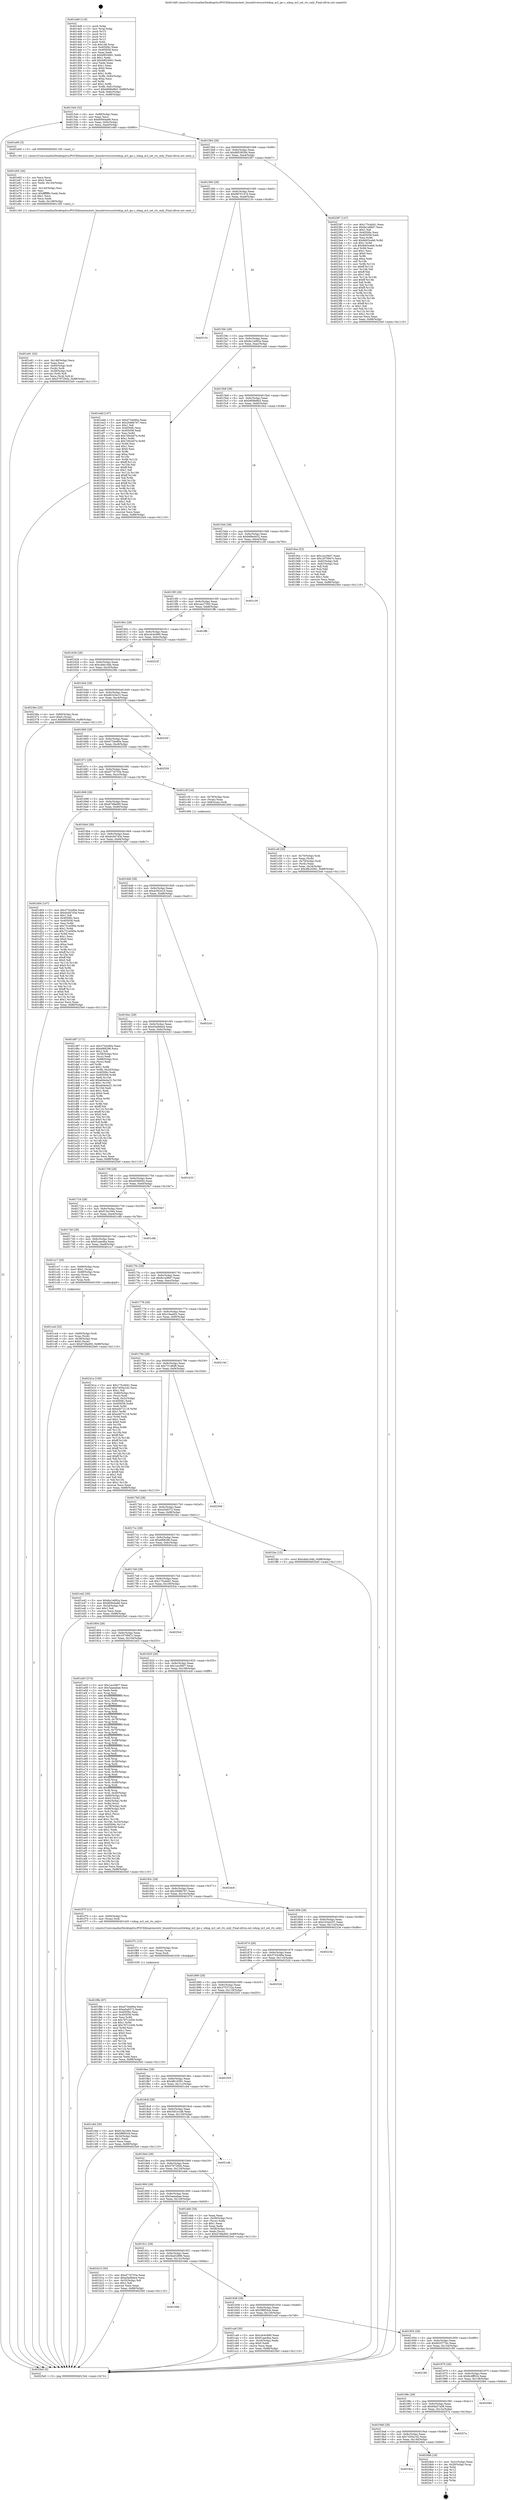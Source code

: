 digraph "0x4014d0" {
  label = "0x4014d0 (/mnt/c/Users/mathe/Desktop/tcc/POCII/binaries/extr_linuxdriverssoctiwkup_m3_ipc.c_wkup_m3_set_rtc_only_Final-ollvm.out::main(0))"
  labelloc = "t"
  node[shape=record]

  Entry [label="",width=0.3,height=0.3,shape=circle,fillcolor=black,style=filled]
  "0x401544" [label="{
     0x401544 [32]\l
     | [instrs]\l
     &nbsp;&nbsp;0x401544 \<+6\>: mov -0x88(%rbp),%eax\l
     &nbsp;&nbsp;0x40154a \<+2\>: mov %eax,%ecx\l
     &nbsp;&nbsp;0x40154c \<+6\>: sub $0x80944a66,%ecx\l
     &nbsp;&nbsp;0x401552 \<+6\>: mov %eax,-0x9c(%rbp)\l
     &nbsp;&nbsp;0x401558 \<+6\>: mov %ecx,-0xa0(%rbp)\l
     &nbsp;&nbsp;0x40155e \<+6\>: je 0000000000401e60 \<main+0x990\>\l
  }"]
  "0x401e60" [label="{
     0x401e60 [5]\l
     | [instrs]\l
     &nbsp;&nbsp;0x401e60 \<+5\>: call 0000000000401160 \<next_i\>\l
     | [calls]\l
     &nbsp;&nbsp;0x401160 \{1\} (/mnt/c/Users/mathe/Desktop/tcc/POCII/binaries/extr_linuxdriverssoctiwkup_m3_ipc.c_wkup_m3_set_rtc_only_Final-ollvm.out::next_i)\l
  }"]
  "0x401564" [label="{
     0x401564 [28]\l
     | [instrs]\l
     &nbsp;&nbsp;0x401564 \<+5\>: jmp 0000000000401569 \<main+0x99\>\l
     &nbsp;&nbsp;0x401569 \<+6\>: mov -0x9c(%rbp),%eax\l
     &nbsp;&nbsp;0x40156f \<+5\>: sub $0x88539294,%eax\l
     &nbsp;&nbsp;0x401574 \<+6\>: mov %eax,-0xa4(%rbp)\l
     &nbsp;&nbsp;0x40157a \<+6\>: je 0000000000402387 \<main+0xeb7\>\l
  }"]
  Exit [label="",width=0.3,height=0.3,shape=circle,fillcolor=black,style=filled,peripheries=2]
  "0x402387" [label="{
     0x402387 [147]\l
     | [instrs]\l
     &nbsp;&nbsp;0x402387 \<+5\>: mov $0x175cdd41,%eax\l
     &nbsp;&nbsp;0x40238c \<+5\>: mov $0xfe1a98d7,%ecx\l
     &nbsp;&nbsp;0x402391 \<+2\>: mov $0x1,%dl\l
     &nbsp;&nbsp;0x402393 \<+7\>: mov 0x40506c,%esi\l
     &nbsp;&nbsp;0x40239a \<+7\>: mov 0x405058,%edi\l
     &nbsp;&nbsp;0x4023a1 \<+3\>: mov %esi,%r8d\l
     &nbsp;&nbsp;0x4023a4 \<+7\>: add $0x8d03ceb6,%r8d\l
     &nbsp;&nbsp;0x4023ab \<+4\>: sub $0x1,%r8d\l
     &nbsp;&nbsp;0x4023af \<+7\>: sub $0x8d03ceb6,%r8d\l
     &nbsp;&nbsp;0x4023b6 \<+4\>: imul %r8d,%esi\l
     &nbsp;&nbsp;0x4023ba \<+3\>: and $0x1,%esi\l
     &nbsp;&nbsp;0x4023bd \<+3\>: cmp $0x0,%esi\l
     &nbsp;&nbsp;0x4023c0 \<+4\>: sete %r9b\l
     &nbsp;&nbsp;0x4023c4 \<+3\>: cmp $0xa,%edi\l
     &nbsp;&nbsp;0x4023c7 \<+4\>: setl %r10b\l
     &nbsp;&nbsp;0x4023cb \<+3\>: mov %r9b,%r11b\l
     &nbsp;&nbsp;0x4023ce \<+4\>: xor $0xff,%r11b\l
     &nbsp;&nbsp;0x4023d2 \<+3\>: mov %r10b,%bl\l
     &nbsp;&nbsp;0x4023d5 \<+3\>: xor $0xff,%bl\l
     &nbsp;&nbsp;0x4023d8 \<+3\>: xor $0x1,%dl\l
     &nbsp;&nbsp;0x4023db \<+3\>: mov %r11b,%r14b\l
     &nbsp;&nbsp;0x4023de \<+4\>: and $0xff,%r14b\l
     &nbsp;&nbsp;0x4023e2 \<+3\>: and %dl,%r9b\l
     &nbsp;&nbsp;0x4023e5 \<+3\>: mov %bl,%r15b\l
     &nbsp;&nbsp;0x4023e8 \<+4\>: and $0xff,%r15b\l
     &nbsp;&nbsp;0x4023ec \<+3\>: and %dl,%r10b\l
     &nbsp;&nbsp;0x4023ef \<+3\>: or %r9b,%r14b\l
     &nbsp;&nbsp;0x4023f2 \<+3\>: or %r10b,%r15b\l
     &nbsp;&nbsp;0x4023f5 \<+3\>: xor %r15b,%r14b\l
     &nbsp;&nbsp;0x4023f8 \<+3\>: or %bl,%r11b\l
     &nbsp;&nbsp;0x4023fb \<+4\>: xor $0xff,%r11b\l
     &nbsp;&nbsp;0x4023ff \<+3\>: or $0x1,%dl\l
     &nbsp;&nbsp;0x402402 \<+3\>: and %dl,%r11b\l
     &nbsp;&nbsp;0x402405 \<+3\>: or %r11b,%r14b\l
     &nbsp;&nbsp;0x402408 \<+4\>: test $0x1,%r14b\l
     &nbsp;&nbsp;0x40240c \<+3\>: cmovne %ecx,%eax\l
     &nbsp;&nbsp;0x40240f \<+6\>: mov %eax,-0x88(%rbp)\l
     &nbsp;&nbsp;0x402415 \<+5\>: jmp 00000000004025e0 \<main+0x1110\>\l
  }"]
  "0x401580" [label="{
     0x401580 [28]\l
     | [instrs]\l
     &nbsp;&nbsp;0x401580 \<+5\>: jmp 0000000000401585 \<main+0xb5\>\l
     &nbsp;&nbsp;0x401585 \<+6\>: mov -0x9c(%rbp),%eax\l
     &nbsp;&nbsp;0x40158b \<+5\>: sub $0x8870147d,%eax\l
     &nbsp;&nbsp;0x401590 \<+6\>: mov %eax,-0xa8(%rbp)\l
     &nbsp;&nbsp;0x401596 \<+6\>: je 000000000040215c \<main+0xc8c\>\l
  }"]
  "0x4019c4" [label="{
     0x4019c4\l
  }", style=dashed]
  "0x40215c" [label="{
     0x40215c\l
  }", style=dashed]
  "0x40159c" [label="{
     0x40159c [28]\l
     | [instrs]\l
     &nbsp;&nbsp;0x40159c \<+5\>: jmp 00000000004015a1 \<main+0xd1\>\l
     &nbsp;&nbsp;0x4015a1 \<+6\>: mov -0x9c(%rbp),%eax\l
     &nbsp;&nbsp;0x4015a7 \<+5\>: sub $0x8a14d92a,%eax\l
     &nbsp;&nbsp;0x4015ac \<+6\>: mov %eax,-0xac(%rbp)\l
     &nbsp;&nbsp;0x4015b2 \<+6\>: je 0000000000401edd \<main+0xa0d\>\l
  }"]
  "0x4024b6" [label="{
     0x4024b6 [18]\l
     | [instrs]\l
     &nbsp;&nbsp;0x4024b6 \<+3\>: mov -0x2c(%rbp),%eax\l
     &nbsp;&nbsp;0x4024b9 \<+4\>: lea -0x28(%rbp),%rsp\l
     &nbsp;&nbsp;0x4024bd \<+1\>: pop %rbx\l
     &nbsp;&nbsp;0x4024be \<+2\>: pop %r12\l
     &nbsp;&nbsp;0x4024c0 \<+2\>: pop %r13\l
     &nbsp;&nbsp;0x4024c2 \<+2\>: pop %r14\l
     &nbsp;&nbsp;0x4024c4 \<+2\>: pop %r15\l
     &nbsp;&nbsp;0x4024c6 \<+1\>: pop %rbp\l
     &nbsp;&nbsp;0x4024c7 \<+1\>: ret\l
  }"]
  "0x401edd" [label="{
     0x401edd [147]\l
     | [instrs]\l
     &nbsp;&nbsp;0x401edd \<+5\>: mov $0xd734e90a,%eax\l
     &nbsp;&nbsp;0x401ee2 \<+5\>: mov $0x20d6b767,%ecx\l
     &nbsp;&nbsp;0x401ee7 \<+2\>: mov $0x1,%dl\l
     &nbsp;&nbsp;0x401ee9 \<+7\>: mov 0x40506c,%esi\l
     &nbsp;&nbsp;0x401ef0 \<+7\>: mov 0x405058,%edi\l
     &nbsp;&nbsp;0x401ef7 \<+3\>: mov %esi,%r8d\l
     &nbsp;&nbsp;0x401efa \<+7\>: add $0x7d0cb07e,%r8d\l
     &nbsp;&nbsp;0x401f01 \<+4\>: sub $0x1,%r8d\l
     &nbsp;&nbsp;0x401f05 \<+7\>: sub $0x7d0cb07e,%r8d\l
     &nbsp;&nbsp;0x401f0c \<+4\>: imul %r8d,%esi\l
     &nbsp;&nbsp;0x401f10 \<+3\>: and $0x1,%esi\l
     &nbsp;&nbsp;0x401f13 \<+3\>: cmp $0x0,%esi\l
     &nbsp;&nbsp;0x401f16 \<+4\>: sete %r9b\l
     &nbsp;&nbsp;0x401f1a \<+3\>: cmp $0xa,%edi\l
     &nbsp;&nbsp;0x401f1d \<+4\>: setl %r10b\l
     &nbsp;&nbsp;0x401f21 \<+3\>: mov %r9b,%r11b\l
     &nbsp;&nbsp;0x401f24 \<+4\>: xor $0xff,%r11b\l
     &nbsp;&nbsp;0x401f28 \<+3\>: mov %r10b,%bl\l
     &nbsp;&nbsp;0x401f2b \<+3\>: xor $0xff,%bl\l
     &nbsp;&nbsp;0x401f2e \<+3\>: xor $0x1,%dl\l
     &nbsp;&nbsp;0x401f31 \<+3\>: mov %r11b,%r14b\l
     &nbsp;&nbsp;0x401f34 \<+4\>: and $0xff,%r14b\l
     &nbsp;&nbsp;0x401f38 \<+3\>: and %dl,%r9b\l
     &nbsp;&nbsp;0x401f3b \<+3\>: mov %bl,%r15b\l
     &nbsp;&nbsp;0x401f3e \<+4\>: and $0xff,%r15b\l
     &nbsp;&nbsp;0x401f42 \<+3\>: and %dl,%r10b\l
     &nbsp;&nbsp;0x401f45 \<+3\>: or %r9b,%r14b\l
     &nbsp;&nbsp;0x401f48 \<+3\>: or %r10b,%r15b\l
     &nbsp;&nbsp;0x401f4b \<+3\>: xor %r15b,%r14b\l
     &nbsp;&nbsp;0x401f4e \<+3\>: or %bl,%r11b\l
     &nbsp;&nbsp;0x401f51 \<+4\>: xor $0xff,%r11b\l
     &nbsp;&nbsp;0x401f55 \<+3\>: or $0x1,%dl\l
     &nbsp;&nbsp;0x401f58 \<+3\>: and %dl,%r11b\l
     &nbsp;&nbsp;0x401f5b \<+3\>: or %r11b,%r14b\l
     &nbsp;&nbsp;0x401f5e \<+4\>: test $0x1,%r14b\l
     &nbsp;&nbsp;0x401f62 \<+3\>: cmovne %ecx,%eax\l
     &nbsp;&nbsp;0x401f65 \<+6\>: mov %eax,-0x88(%rbp)\l
     &nbsp;&nbsp;0x401f6b \<+5\>: jmp 00000000004025e0 \<main+0x1110\>\l
  }"]
  "0x4015b8" [label="{
     0x4015b8 [28]\l
     | [instrs]\l
     &nbsp;&nbsp;0x4015b8 \<+5\>: jmp 00000000004015bd \<main+0xed\>\l
     &nbsp;&nbsp;0x4015bd \<+6\>: mov -0x9c(%rbp),%eax\l
     &nbsp;&nbsp;0x4015c3 \<+5\>: sub $0xb808e8b5,%eax\l
     &nbsp;&nbsp;0x4015c8 \<+6\>: mov %eax,-0xb0(%rbp)\l
     &nbsp;&nbsp;0x4015ce \<+6\>: je 00000000004019ce \<main+0x4fe\>\l
  }"]
  "0x4019a8" [label="{
     0x4019a8 [28]\l
     | [instrs]\l
     &nbsp;&nbsp;0x4019a8 \<+5\>: jmp 00000000004019ad \<main+0x4dd\>\l
     &nbsp;&nbsp;0x4019ad \<+6\>: mov -0x9c(%rbp),%eax\l
     &nbsp;&nbsp;0x4019b3 \<+5\>: sub $0x7450a1d2,%eax\l
     &nbsp;&nbsp;0x4019b8 \<+6\>: mov %eax,-0x140(%rbp)\l
     &nbsp;&nbsp;0x4019be \<+6\>: je 00000000004024b6 \<main+0xfe6\>\l
  }"]
  "0x4019ce" [label="{
     0x4019ce [53]\l
     | [instrs]\l
     &nbsp;&nbsp;0x4019ce \<+5\>: mov $0x1accf407,%eax\l
     &nbsp;&nbsp;0x4019d3 \<+5\>: mov $0x18709d7c,%ecx\l
     &nbsp;&nbsp;0x4019d8 \<+6\>: mov -0x82(%rbp),%dl\l
     &nbsp;&nbsp;0x4019de \<+7\>: mov -0x81(%rbp),%sil\l
     &nbsp;&nbsp;0x4019e5 \<+3\>: mov %dl,%dil\l
     &nbsp;&nbsp;0x4019e8 \<+3\>: and %sil,%dil\l
     &nbsp;&nbsp;0x4019eb \<+3\>: xor %sil,%dl\l
     &nbsp;&nbsp;0x4019ee \<+3\>: or %dl,%dil\l
     &nbsp;&nbsp;0x4019f1 \<+4\>: test $0x1,%dil\l
     &nbsp;&nbsp;0x4019f5 \<+3\>: cmovne %ecx,%eax\l
     &nbsp;&nbsp;0x4019f8 \<+6\>: mov %eax,-0x88(%rbp)\l
     &nbsp;&nbsp;0x4019fe \<+5\>: jmp 00000000004025e0 \<main+0x1110\>\l
  }"]
  "0x4015d4" [label="{
     0x4015d4 [28]\l
     | [instrs]\l
     &nbsp;&nbsp;0x4015d4 \<+5\>: jmp 00000000004015d9 \<main+0x109\>\l
     &nbsp;&nbsp;0x4015d9 \<+6\>: mov -0x9c(%rbp),%eax\l
     &nbsp;&nbsp;0x4015df \<+5\>: sub $0xb89e4432,%eax\l
     &nbsp;&nbsp;0x4015e4 \<+6\>: mov %eax,-0xb4(%rbp)\l
     &nbsp;&nbsp;0x4015ea \<+6\>: je 0000000000401c30 \<main+0x760\>\l
  }"]
  "0x4025e0" [label="{
     0x4025e0 [5]\l
     | [instrs]\l
     &nbsp;&nbsp;0x4025e0 \<+5\>: jmp 0000000000401544 \<main+0x74\>\l
  }"]
  "0x4014d0" [label="{
     0x4014d0 [116]\l
     | [instrs]\l
     &nbsp;&nbsp;0x4014d0 \<+1\>: push %rbp\l
     &nbsp;&nbsp;0x4014d1 \<+3\>: mov %rsp,%rbp\l
     &nbsp;&nbsp;0x4014d4 \<+2\>: push %r15\l
     &nbsp;&nbsp;0x4014d6 \<+2\>: push %r14\l
     &nbsp;&nbsp;0x4014d8 \<+2\>: push %r13\l
     &nbsp;&nbsp;0x4014da \<+2\>: push %r12\l
     &nbsp;&nbsp;0x4014dc \<+1\>: push %rbx\l
     &nbsp;&nbsp;0x4014dd \<+7\>: sub $0x148,%rsp\l
     &nbsp;&nbsp;0x4014e4 \<+7\>: mov 0x40506c,%eax\l
     &nbsp;&nbsp;0x4014eb \<+7\>: mov 0x405058,%ecx\l
     &nbsp;&nbsp;0x4014f2 \<+2\>: mov %eax,%edx\l
     &nbsp;&nbsp;0x4014f4 \<+6\>: sub $0xb9f24661,%edx\l
     &nbsp;&nbsp;0x4014fa \<+3\>: sub $0x1,%edx\l
     &nbsp;&nbsp;0x4014fd \<+6\>: add $0xb9f24661,%edx\l
     &nbsp;&nbsp;0x401503 \<+3\>: imul %edx,%eax\l
     &nbsp;&nbsp;0x401506 \<+3\>: and $0x1,%eax\l
     &nbsp;&nbsp;0x401509 \<+3\>: cmp $0x0,%eax\l
     &nbsp;&nbsp;0x40150c \<+4\>: sete %r8b\l
     &nbsp;&nbsp;0x401510 \<+4\>: and $0x1,%r8b\l
     &nbsp;&nbsp;0x401514 \<+7\>: mov %r8b,-0x82(%rbp)\l
     &nbsp;&nbsp;0x40151b \<+3\>: cmp $0xa,%ecx\l
     &nbsp;&nbsp;0x40151e \<+4\>: setl %r8b\l
     &nbsp;&nbsp;0x401522 \<+4\>: and $0x1,%r8b\l
     &nbsp;&nbsp;0x401526 \<+7\>: mov %r8b,-0x81(%rbp)\l
     &nbsp;&nbsp;0x40152d \<+10\>: movl $0xb808e8b5,-0x88(%rbp)\l
     &nbsp;&nbsp;0x401537 \<+6\>: mov %edi,-0x8c(%rbp)\l
     &nbsp;&nbsp;0x40153d \<+7\>: mov %rsi,-0x98(%rbp)\l
  }"]
  "0x40257a" [label="{
     0x40257a\l
  }", style=dashed]
  "0x401c30" [label="{
     0x401c30\l
  }", style=dashed]
  "0x4015f0" [label="{
     0x4015f0 [28]\l
     | [instrs]\l
     &nbsp;&nbsp;0x4015f0 \<+5\>: jmp 00000000004015f5 \<main+0x125\>\l
     &nbsp;&nbsp;0x4015f5 \<+6\>: mov -0x9c(%rbp),%eax\l
     &nbsp;&nbsp;0x4015fb \<+5\>: sub $0xcaa27592,%eax\l
     &nbsp;&nbsp;0x401600 \<+6\>: mov %eax,-0xb8(%rbp)\l
     &nbsp;&nbsp;0x401606 \<+6\>: je 0000000000401ffb \<main+0xb2b\>\l
  }"]
  "0x40198c" [label="{
     0x40198c [28]\l
     | [instrs]\l
     &nbsp;&nbsp;0x40198c \<+5\>: jmp 0000000000401991 \<main+0x4c1\>\l
     &nbsp;&nbsp;0x401991 \<+6\>: mov -0x9c(%rbp),%eax\l
     &nbsp;&nbsp;0x401997 \<+5\>: sub $0x6da57a58,%eax\l
     &nbsp;&nbsp;0x40199c \<+6\>: mov %eax,-0x13c(%rbp)\l
     &nbsp;&nbsp;0x4019a2 \<+6\>: je 000000000040257a \<main+0x10aa\>\l
  }"]
  "0x401ffb" [label="{
     0x401ffb\l
  }", style=dashed]
  "0x40160c" [label="{
     0x40160c [28]\l
     | [instrs]\l
     &nbsp;&nbsp;0x40160c \<+5\>: jmp 0000000000401611 \<main+0x141\>\l
     &nbsp;&nbsp;0x401611 \<+6\>: mov -0x9c(%rbp),%eax\l
     &nbsp;&nbsp;0x401617 \<+5\>: sub $0xcdc4c680,%eax\l
     &nbsp;&nbsp;0x40161c \<+6\>: mov %eax,-0xbc(%rbp)\l
     &nbsp;&nbsp;0x401622 \<+6\>: je 000000000040222f \<main+0xd5f\>\l
  }"]
  "0x402084" [label="{
     0x402084\l
  }", style=dashed]
  "0x40222f" [label="{
     0x40222f\l
  }", style=dashed]
  "0x401628" [label="{
     0x401628 [28]\l
     | [instrs]\l
     &nbsp;&nbsp;0x401628 \<+5\>: jmp 000000000040162d \<main+0x15d\>\l
     &nbsp;&nbsp;0x40162d \<+6\>: mov -0x9c(%rbp),%eax\l
     &nbsp;&nbsp;0x401633 \<+5\>: sub $0xcdeb1d4b,%eax\l
     &nbsp;&nbsp;0x401638 \<+6\>: mov %eax,-0xc0(%rbp)\l
     &nbsp;&nbsp;0x40163e \<+6\>: je 000000000040236e \<main+0xe9e\>\l
  }"]
  "0x401970" [label="{
     0x401970 [28]\l
     | [instrs]\l
     &nbsp;&nbsp;0x401970 \<+5\>: jmp 0000000000401975 \<main+0x4a5\>\l
     &nbsp;&nbsp;0x401975 \<+6\>: mov -0x9c(%rbp),%eax\l
     &nbsp;&nbsp;0x40197b \<+5\>: sub $0x6cdff024,%eax\l
     &nbsp;&nbsp;0x401980 \<+6\>: mov %eax,-0x138(%rbp)\l
     &nbsp;&nbsp;0x401986 \<+6\>: je 0000000000402084 \<main+0xbb4\>\l
  }"]
  "0x40236e" [label="{
     0x40236e [25]\l
     | [instrs]\l
     &nbsp;&nbsp;0x40236e \<+4\>: mov -0x80(%rbp),%rax\l
     &nbsp;&nbsp;0x402372 \<+6\>: movl $0x0,(%rax)\l
     &nbsp;&nbsp;0x402378 \<+10\>: movl $0x88539294,-0x88(%rbp)\l
     &nbsp;&nbsp;0x402382 \<+5\>: jmp 00000000004025e0 \<main+0x1110\>\l
  }"]
  "0x401644" [label="{
     0x401644 [28]\l
     | [instrs]\l
     &nbsp;&nbsp;0x401644 \<+5\>: jmp 0000000000401649 \<main+0x179\>\l
     &nbsp;&nbsp;0x401649 \<+6\>: mov -0x9c(%rbp),%eax\l
     &nbsp;&nbsp;0x40164f \<+5\>: sub $0xd61b3a15,%eax\l
     &nbsp;&nbsp;0x401654 \<+6\>: mov %eax,-0xc4(%rbp)\l
     &nbsp;&nbsp;0x40165a \<+6\>: je 000000000040235f \<main+0xe8f\>\l
  }"]
  "0x402180" [label="{
     0x402180\l
  }", style=dashed]
  "0x40235f" [label="{
     0x40235f\l
  }", style=dashed]
  "0x401660" [label="{
     0x401660 [28]\l
     | [instrs]\l
     &nbsp;&nbsp;0x401660 \<+5\>: jmp 0000000000401665 \<main+0x195\>\l
     &nbsp;&nbsp;0x401665 \<+6\>: mov -0x9c(%rbp),%eax\l
     &nbsp;&nbsp;0x40166b \<+5\>: sub $0xd734e90a,%eax\l
     &nbsp;&nbsp;0x401670 \<+6\>: mov %eax,-0xc8(%rbp)\l
     &nbsp;&nbsp;0x401676 \<+6\>: je 0000000000402550 \<main+0x1080\>\l
  }"]
  "0x401f8b" [label="{
     0x401f8b [97]\l
     | [instrs]\l
     &nbsp;&nbsp;0x401f8b \<+5\>: mov $0xd734e90a,%ecx\l
     &nbsp;&nbsp;0x401f90 \<+5\>: mov $0xa5a9372,%edx\l
     &nbsp;&nbsp;0x401f95 \<+7\>: mov 0x40506c,%esi\l
     &nbsp;&nbsp;0x401f9c \<+8\>: mov 0x405058,%r8d\l
     &nbsp;&nbsp;0x401fa4 \<+3\>: mov %esi,%r9d\l
     &nbsp;&nbsp;0x401fa7 \<+7\>: sub $0x767c2456,%r9d\l
     &nbsp;&nbsp;0x401fae \<+4\>: sub $0x1,%r9d\l
     &nbsp;&nbsp;0x401fb2 \<+7\>: add $0x767c2456,%r9d\l
     &nbsp;&nbsp;0x401fb9 \<+4\>: imul %r9d,%esi\l
     &nbsp;&nbsp;0x401fbd \<+3\>: and $0x1,%esi\l
     &nbsp;&nbsp;0x401fc0 \<+3\>: cmp $0x0,%esi\l
     &nbsp;&nbsp;0x401fc3 \<+4\>: sete %r10b\l
     &nbsp;&nbsp;0x401fc7 \<+4\>: cmp $0xa,%r8d\l
     &nbsp;&nbsp;0x401fcb \<+4\>: setl %r11b\l
     &nbsp;&nbsp;0x401fcf \<+3\>: mov %r10b,%bl\l
     &nbsp;&nbsp;0x401fd2 \<+3\>: and %r11b,%bl\l
     &nbsp;&nbsp;0x401fd5 \<+3\>: xor %r11b,%r10b\l
     &nbsp;&nbsp;0x401fd8 \<+3\>: or %r10b,%bl\l
     &nbsp;&nbsp;0x401fdb \<+3\>: test $0x1,%bl\l
     &nbsp;&nbsp;0x401fde \<+3\>: cmovne %edx,%ecx\l
     &nbsp;&nbsp;0x401fe1 \<+6\>: mov %ecx,-0x88(%rbp)\l
     &nbsp;&nbsp;0x401fe7 \<+5\>: jmp 00000000004025e0 \<main+0x1110\>\l
  }"]
  "0x402550" [label="{
     0x402550\l
  }", style=dashed]
  "0x40167c" [label="{
     0x40167c [28]\l
     | [instrs]\l
     &nbsp;&nbsp;0x40167c \<+5\>: jmp 0000000000401681 \<main+0x1b1\>\l
     &nbsp;&nbsp;0x401681 \<+6\>: mov -0x9c(%rbp),%eax\l
     &nbsp;&nbsp;0x401687 \<+5\>: sub $0xd77d753e,%eax\l
     &nbsp;&nbsp;0x40168c \<+6\>: mov %eax,-0xcc(%rbp)\l
     &nbsp;&nbsp;0x401692 \<+6\>: je 0000000000401c3f \<main+0x76f\>\l
  }"]
  "0x401f7c" [label="{
     0x401f7c [15]\l
     | [instrs]\l
     &nbsp;&nbsp;0x401f7c \<+4\>: mov -0x60(%rbp),%rax\l
     &nbsp;&nbsp;0x401f80 \<+3\>: mov (%rax),%rax\l
     &nbsp;&nbsp;0x401f83 \<+3\>: mov %rax,%rdi\l
     &nbsp;&nbsp;0x401f86 \<+5\>: call 0000000000401030 \<free@plt\>\l
     | [calls]\l
     &nbsp;&nbsp;0x401030 \{1\} (unknown)\l
  }"]
  "0x401c3f" [label="{
     0x401c3f [16]\l
     | [instrs]\l
     &nbsp;&nbsp;0x401c3f \<+4\>: mov -0x78(%rbp),%rax\l
     &nbsp;&nbsp;0x401c43 \<+3\>: mov (%rax),%rax\l
     &nbsp;&nbsp;0x401c46 \<+4\>: mov 0x8(%rax),%rdi\l
     &nbsp;&nbsp;0x401c4a \<+5\>: call 0000000000401060 \<atoi@plt\>\l
     | [calls]\l
     &nbsp;&nbsp;0x401060 \{1\} (unknown)\l
  }"]
  "0x401698" [label="{
     0x401698 [28]\l
     | [instrs]\l
     &nbsp;&nbsp;0x401698 \<+5\>: jmp 000000000040169d \<main+0x1cd\>\l
     &nbsp;&nbsp;0x40169d \<+6\>: mov -0x9c(%rbp),%eax\l
     &nbsp;&nbsp;0x4016a3 \<+5\>: sub $0xd7dfad00,%eax\l
     &nbsp;&nbsp;0x4016a8 \<+6\>: mov %eax,-0xd0(%rbp)\l
     &nbsp;&nbsp;0x4016ae \<+6\>: je 0000000000401d04 \<main+0x834\>\l
  }"]
  "0x401e91" [label="{
     0x401e91 [42]\l
     | [instrs]\l
     &nbsp;&nbsp;0x401e91 \<+6\>: mov -0x148(%rbp),%ecx\l
     &nbsp;&nbsp;0x401e97 \<+3\>: imul %eax,%ecx\l
     &nbsp;&nbsp;0x401e9a \<+4\>: mov -0x60(%rbp),%rdi\l
     &nbsp;&nbsp;0x401e9e \<+3\>: mov (%rdi),%rdi\l
     &nbsp;&nbsp;0x401ea1 \<+4\>: mov -0x58(%rbp),%r8\l
     &nbsp;&nbsp;0x401ea5 \<+3\>: movslq (%r8),%r8\l
     &nbsp;&nbsp;0x401ea8 \<+4\>: mov %ecx,(%rdi,%r8,4)\l
     &nbsp;&nbsp;0x401eac \<+10\>: movl $0x5797292b,-0x88(%rbp)\l
     &nbsp;&nbsp;0x401eb6 \<+5\>: jmp 00000000004025e0 \<main+0x1110\>\l
  }"]
  "0x401d04" [label="{
     0x401d04 [147]\l
     | [instrs]\l
     &nbsp;&nbsp;0x401d04 \<+5\>: mov $0x3743c80a,%eax\l
     &nbsp;&nbsp;0x401d09 \<+5\>: mov $0xdcd47d3e,%ecx\l
     &nbsp;&nbsp;0x401d0e \<+2\>: mov $0x1,%dl\l
     &nbsp;&nbsp;0x401d10 \<+7\>: mov 0x40506c,%esi\l
     &nbsp;&nbsp;0x401d17 \<+7\>: mov 0x405058,%edi\l
     &nbsp;&nbsp;0x401d1e \<+3\>: mov %esi,%r8d\l
     &nbsp;&nbsp;0x401d21 \<+7\>: sub $0x731e095e,%r8d\l
     &nbsp;&nbsp;0x401d28 \<+4\>: sub $0x1,%r8d\l
     &nbsp;&nbsp;0x401d2c \<+7\>: add $0x731e095e,%r8d\l
     &nbsp;&nbsp;0x401d33 \<+4\>: imul %r8d,%esi\l
     &nbsp;&nbsp;0x401d37 \<+3\>: and $0x1,%esi\l
     &nbsp;&nbsp;0x401d3a \<+3\>: cmp $0x0,%esi\l
     &nbsp;&nbsp;0x401d3d \<+4\>: sete %r9b\l
     &nbsp;&nbsp;0x401d41 \<+3\>: cmp $0xa,%edi\l
     &nbsp;&nbsp;0x401d44 \<+4\>: setl %r10b\l
     &nbsp;&nbsp;0x401d48 \<+3\>: mov %r9b,%r11b\l
     &nbsp;&nbsp;0x401d4b \<+4\>: xor $0xff,%r11b\l
     &nbsp;&nbsp;0x401d4f \<+3\>: mov %r10b,%bl\l
     &nbsp;&nbsp;0x401d52 \<+3\>: xor $0xff,%bl\l
     &nbsp;&nbsp;0x401d55 \<+3\>: xor $0x0,%dl\l
     &nbsp;&nbsp;0x401d58 \<+3\>: mov %r11b,%r14b\l
     &nbsp;&nbsp;0x401d5b \<+4\>: and $0x0,%r14b\l
     &nbsp;&nbsp;0x401d5f \<+3\>: and %dl,%r9b\l
     &nbsp;&nbsp;0x401d62 \<+3\>: mov %bl,%r15b\l
     &nbsp;&nbsp;0x401d65 \<+4\>: and $0x0,%r15b\l
     &nbsp;&nbsp;0x401d69 \<+3\>: and %dl,%r10b\l
     &nbsp;&nbsp;0x401d6c \<+3\>: or %r9b,%r14b\l
     &nbsp;&nbsp;0x401d6f \<+3\>: or %r10b,%r15b\l
     &nbsp;&nbsp;0x401d72 \<+3\>: xor %r15b,%r14b\l
     &nbsp;&nbsp;0x401d75 \<+3\>: or %bl,%r11b\l
     &nbsp;&nbsp;0x401d78 \<+4\>: xor $0xff,%r11b\l
     &nbsp;&nbsp;0x401d7c \<+3\>: or $0x0,%dl\l
     &nbsp;&nbsp;0x401d7f \<+3\>: and %dl,%r11b\l
     &nbsp;&nbsp;0x401d82 \<+3\>: or %r11b,%r14b\l
     &nbsp;&nbsp;0x401d85 \<+4\>: test $0x1,%r14b\l
     &nbsp;&nbsp;0x401d89 \<+3\>: cmovne %ecx,%eax\l
     &nbsp;&nbsp;0x401d8c \<+6\>: mov %eax,-0x88(%rbp)\l
     &nbsp;&nbsp;0x401d92 \<+5\>: jmp 00000000004025e0 \<main+0x1110\>\l
  }"]
  "0x4016b4" [label="{
     0x4016b4 [28]\l
     | [instrs]\l
     &nbsp;&nbsp;0x4016b4 \<+5\>: jmp 00000000004016b9 \<main+0x1e9\>\l
     &nbsp;&nbsp;0x4016b9 \<+6\>: mov -0x9c(%rbp),%eax\l
     &nbsp;&nbsp;0x4016bf \<+5\>: sub $0xdcd47d3e,%eax\l
     &nbsp;&nbsp;0x4016c4 \<+6\>: mov %eax,-0xd4(%rbp)\l
     &nbsp;&nbsp;0x4016ca \<+6\>: je 0000000000401d97 \<main+0x8c7\>\l
  }"]
  "0x401e65" [label="{
     0x401e65 [44]\l
     | [instrs]\l
     &nbsp;&nbsp;0x401e65 \<+2\>: xor %ecx,%ecx\l
     &nbsp;&nbsp;0x401e67 \<+5\>: mov $0x2,%edx\l
     &nbsp;&nbsp;0x401e6c \<+6\>: mov %edx,-0x144(%rbp)\l
     &nbsp;&nbsp;0x401e72 \<+1\>: cltd\l
     &nbsp;&nbsp;0x401e73 \<+6\>: mov -0x144(%rbp),%esi\l
     &nbsp;&nbsp;0x401e79 \<+2\>: idiv %esi\l
     &nbsp;&nbsp;0x401e7b \<+6\>: imul $0xfffffffe,%edx,%edx\l
     &nbsp;&nbsp;0x401e81 \<+3\>: sub $0x1,%ecx\l
     &nbsp;&nbsp;0x401e84 \<+2\>: sub %ecx,%edx\l
     &nbsp;&nbsp;0x401e86 \<+6\>: mov %edx,-0x148(%rbp)\l
     &nbsp;&nbsp;0x401e8c \<+5\>: call 0000000000401160 \<next_i\>\l
     | [calls]\l
     &nbsp;&nbsp;0x401160 \{1\} (/mnt/c/Users/mathe/Desktop/tcc/POCII/binaries/extr_linuxdriverssoctiwkup_m3_ipc.c_wkup_m3_set_rtc_only_Final-ollvm.out::next_i)\l
  }"]
  "0x401d97" [label="{
     0x401d97 [171]\l
     | [instrs]\l
     &nbsp;&nbsp;0x401d97 \<+5\>: mov $0x3743c80a,%eax\l
     &nbsp;&nbsp;0x401d9c \<+5\>: mov $0xef68296,%ecx\l
     &nbsp;&nbsp;0x401da1 \<+2\>: mov $0x1,%dl\l
     &nbsp;&nbsp;0x401da3 \<+4\>: mov -0x58(%rbp),%rsi\l
     &nbsp;&nbsp;0x401da7 \<+2\>: mov (%rsi),%edi\l
     &nbsp;&nbsp;0x401da9 \<+4\>: mov -0x68(%rbp),%rsi\l
     &nbsp;&nbsp;0x401dad \<+2\>: cmp (%rsi),%edi\l
     &nbsp;&nbsp;0x401daf \<+4\>: setl %r8b\l
     &nbsp;&nbsp;0x401db3 \<+4\>: and $0x1,%r8b\l
     &nbsp;&nbsp;0x401db7 \<+4\>: mov %r8b,-0x2d(%rbp)\l
     &nbsp;&nbsp;0x401dbb \<+7\>: mov 0x40506c,%edi\l
     &nbsp;&nbsp;0x401dc2 \<+8\>: mov 0x405058,%r9d\l
     &nbsp;&nbsp;0x401dca \<+3\>: mov %edi,%r10d\l
     &nbsp;&nbsp;0x401dcd \<+7\>: add $0xa64e4a31,%r10d\l
     &nbsp;&nbsp;0x401dd4 \<+4\>: sub $0x1,%r10d\l
     &nbsp;&nbsp;0x401dd8 \<+7\>: sub $0xa64e4a31,%r10d\l
     &nbsp;&nbsp;0x401ddf \<+4\>: imul %r10d,%edi\l
     &nbsp;&nbsp;0x401de3 \<+3\>: and $0x1,%edi\l
     &nbsp;&nbsp;0x401de6 \<+3\>: cmp $0x0,%edi\l
     &nbsp;&nbsp;0x401de9 \<+4\>: sete %r8b\l
     &nbsp;&nbsp;0x401ded \<+4\>: cmp $0xa,%r9d\l
     &nbsp;&nbsp;0x401df1 \<+4\>: setl %r11b\l
     &nbsp;&nbsp;0x401df5 \<+3\>: mov %r8b,%bl\l
     &nbsp;&nbsp;0x401df8 \<+3\>: xor $0xff,%bl\l
     &nbsp;&nbsp;0x401dfb \<+3\>: mov %r11b,%r14b\l
     &nbsp;&nbsp;0x401dfe \<+4\>: xor $0xff,%r14b\l
     &nbsp;&nbsp;0x401e02 \<+3\>: xor $0x0,%dl\l
     &nbsp;&nbsp;0x401e05 \<+3\>: mov %bl,%r15b\l
     &nbsp;&nbsp;0x401e08 \<+4\>: and $0x0,%r15b\l
     &nbsp;&nbsp;0x401e0c \<+3\>: and %dl,%r8b\l
     &nbsp;&nbsp;0x401e0f \<+3\>: mov %r14b,%r12b\l
     &nbsp;&nbsp;0x401e12 \<+4\>: and $0x0,%r12b\l
     &nbsp;&nbsp;0x401e16 \<+3\>: and %dl,%r11b\l
     &nbsp;&nbsp;0x401e19 \<+3\>: or %r8b,%r15b\l
     &nbsp;&nbsp;0x401e1c \<+3\>: or %r11b,%r12b\l
     &nbsp;&nbsp;0x401e1f \<+3\>: xor %r12b,%r15b\l
     &nbsp;&nbsp;0x401e22 \<+3\>: or %r14b,%bl\l
     &nbsp;&nbsp;0x401e25 \<+3\>: xor $0xff,%bl\l
     &nbsp;&nbsp;0x401e28 \<+3\>: or $0x0,%dl\l
     &nbsp;&nbsp;0x401e2b \<+2\>: and %dl,%bl\l
     &nbsp;&nbsp;0x401e2d \<+3\>: or %bl,%r15b\l
     &nbsp;&nbsp;0x401e30 \<+4\>: test $0x1,%r15b\l
     &nbsp;&nbsp;0x401e34 \<+3\>: cmovne %ecx,%eax\l
     &nbsp;&nbsp;0x401e37 \<+6\>: mov %eax,-0x88(%rbp)\l
     &nbsp;&nbsp;0x401e3d \<+5\>: jmp 00000000004025e0 \<main+0x1110\>\l
  }"]
  "0x4016d0" [label="{
     0x4016d0 [28]\l
     | [instrs]\l
     &nbsp;&nbsp;0x4016d0 \<+5\>: jmp 00000000004016d5 \<main+0x205\>\l
     &nbsp;&nbsp;0x4016d5 \<+6\>: mov -0x9c(%rbp),%eax\l
     &nbsp;&nbsp;0x4016db \<+5\>: sub $0xdcf42e10,%eax\l
     &nbsp;&nbsp;0x4016e0 \<+6\>: mov %eax,-0xd8(%rbp)\l
     &nbsp;&nbsp;0x4016e6 \<+6\>: je 00000000004022d1 \<main+0xe01\>\l
  }"]
  "0x401ce4" [label="{
     0x401ce4 [32]\l
     | [instrs]\l
     &nbsp;&nbsp;0x401ce4 \<+4\>: mov -0x60(%rbp),%rdi\l
     &nbsp;&nbsp;0x401ce8 \<+3\>: mov %rax,(%rdi)\l
     &nbsp;&nbsp;0x401ceb \<+4\>: mov -0x58(%rbp),%rax\l
     &nbsp;&nbsp;0x401cef \<+6\>: movl $0x0,(%rax)\l
     &nbsp;&nbsp;0x401cf5 \<+10\>: movl $0xd7dfad00,-0x88(%rbp)\l
     &nbsp;&nbsp;0x401cff \<+5\>: jmp 00000000004025e0 \<main+0x1110\>\l
  }"]
  "0x4022d1" [label="{
     0x4022d1\l
  }", style=dashed]
  "0x4016ec" [label="{
     0x4016ec [28]\l
     | [instrs]\l
     &nbsp;&nbsp;0x4016ec \<+5\>: jmp 00000000004016f1 \<main+0x221\>\l
     &nbsp;&nbsp;0x4016f1 \<+6\>: mov -0x9c(%rbp),%eax\l
     &nbsp;&nbsp;0x4016f7 \<+5\>: sub $0xe5a0bbe4,%eax\l
     &nbsp;&nbsp;0x4016fc \<+6\>: mov %eax,-0xdc(%rbp)\l
     &nbsp;&nbsp;0x401702 \<+6\>: je 0000000000401b33 \<main+0x663\>\l
  }"]
  "0x401954" [label="{
     0x401954 [28]\l
     | [instrs]\l
     &nbsp;&nbsp;0x401954 \<+5\>: jmp 0000000000401959 \<main+0x489\>\l
     &nbsp;&nbsp;0x401959 \<+6\>: mov -0x9c(%rbp),%eax\l
     &nbsp;&nbsp;0x40195f \<+5\>: sub $0x603377bc,%eax\l
     &nbsp;&nbsp;0x401964 \<+6\>: mov %eax,-0x134(%rbp)\l
     &nbsp;&nbsp;0x40196a \<+6\>: je 0000000000402180 \<main+0xcb0\>\l
  }"]
  "0x401b33" [label="{
     0x401b33\l
  }", style=dashed]
  "0x401708" [label="{
     0x401708 [28]\l
     | [instrs]\l
     &nbsp;&nbsp;0x401708 \<+5\>: jmp 000000000040170d \<main+0x23d\>\l
     &nbsp;&nbsp;0x40170d \<+6\>: mov -0x9c(%rbp),%eax\l
     &nbsp;&nbsp;0x401713 \<+5\>: sub $0xef28d05e,%eax\l
     &nbsp;&nbsp;0x401718 \<+6\>: mov %eax,-0xe0(%rbp)\l
     &nbsp;&nbsp;0x40171e \<+6\>: je 00000000004025b7 \<main+0x10e7\>\l
  }"]
  "0x401ca9" [label="{
     0x401ca9 [30]\l
     | [instrs]\l
     &nbsp;&nbsp;0x401ca9 \<+5\>: mov $0xcdc4c680,%eax\l
     &nbsp;&nbsp;0x401cae \<+5\>: mov $0xf1aae4ba,%ecx\l
     &nbsp;&nbsp;0x401cb3 \<+3\>: mov -0x34(%rbp),%edx\l
     &nbsp;&nbsp;0x401cb6 \<+3\>: cmp $0x0,%edx\l
     &nbsp;&nbsp;0x401cb9 \<+3\>: cmove %ecx,%eax\l
     &nbsp;&nbsp;0x401cbc \<+6\>: mov %eax,-0x88(%rbp)\l
     &nbsp;&nbsp;0x401cc2 \<+5\>: jmp 00000000004025e0 \<main+0x1110\>\l
  }"]
  "0x4025b7" [label="{
     0x4025b7\l
  }", style=dashed]
  "0x401724" [label="{
     0x401724 [28]\l
     | [instrs]\l
     &nbsp;&nbsp;0x401724 \<+5\>: jmp 0000000000401729 \<main+0x259\>\l
     &nbsp;&nbsp;0x401729 \<+6\>: mov -0x9c(%rbp),%eax\l
     &nbsp;&nbsp;0x40172f \<+5\>: sub $0xf13a1944,%eax\l
     &nbsp;&nbsp;0x401734 \<+6\>: mov %eax,-0xe4(%rbp)\l
     &nbsp;&nbsp;0x40173a \<+6\>: je 0000000000401c8b \<main+0x7bb\>\l
  }"]
  "0x401938" [label="{
     0x401938 [28]\l
     | [instrs]\l
     &nbsp;&nbsp;0x401938 \<+5\>: jmp 000000000040193d \<main+0x46d\>\l
     &nbsp;&nbsp;0x40193d \<+6\>: mov -0x9c(%rbp),%eax\l
     &nbsp;&nbsp;0x401943 \<+5\>: sub $0x5f8f03cb,%eax\l
     &nbsp;&nbsp;0x401948 \<+6\>: mov %eax,-0x130(%rbp)\l
     &nbsp;&nbsp;0x40194e \<+6\>: je 0000000000401ca9 \<main+0x7d9\>\l
  }"]
  "0x401c8b" [label="{
     0x401c8b\l
  }", style=dashed]
  "0x401740" [label="{
     0x401740 [28]\l
     | [instrs]\l
     &nbsp;&nbsp;0x401740 \<+5\>: jmp 0000000000401745 \<main+0x275\>\l
     &nbsp;&nbsp;0x401745 \<+6\>: mov -0x9c(%rbp),%eax\l
     &nbsp;&nbsp;0x40174b \<+5\>: sub $0xf1aae4ba,%eax\l
     &nbsp;&nbsp;0x401750 \<+6\>: mov %eax,-0xe8(%rbp)\l
     &nbsp;&nbsp;0x401756 \<+6\>: je 0000000000401cc7 \<main+0x7f7\>\l
  }"]
  "0x401b8e" [label="{
     0x401b8e\l
  }", style=dashed]
  "0x401cc7" [label="{
     0x401cc7 [29]\l
     | [instrs]\l
     &nbsp;&nbsp;0x401cc7 \<+4\>: mov -0x68(%rbp),%rax\l
     &nbsp;&nbsp;0x401ccb \<+6\>: movl $0x1,(%rax)\l
     &nbsp;&nbsp;0x401cd1 \<+4\>: mov -0x68(%rbp),%rax\l
     &nbsp;&nbsp;0x401cd5 \<+3\>: movslq (%rax),%rax\l
     &nbsp;&nbsp;0x401cd8 \<+4\>: shl $0x2,%rax\l
     &nbsp;&nbsp;0x401cdc \<+3\>: mov %rax,%rdi\l
     &nbsp;&nbsp;0x401cdf \<+5\>: call 0000000000401050 \<malloc@plt\>\l
     | [calls]\l
     &nbsp;&nbsp;0x401050 \{1\} (unknown)\l
  }"]
  "0x40175c" [label="{
     0x40175c [28]\l
     | [instrs]\l
     &nbsp;&nbsp;0x40175c \<+5\>: jmp 0000000000401761 \<main+0x291\>\l
     &nbsp;&nbsp;0x401761 \<+6\>: mov -0x9c(%rbp),%eax\l
     &nbsp;&nbsp;0x401767 \<+5\>: sub $0xfe1a98d7,%eax\l
     &nbsp;&nbsp;0x40176c \<+6\>: mov %eax,-0xec(%rbp)\l
     &nbsp;&nbsp;0x401772 \<+6\>: je 000000000040241a \<main+0xf4a\>\l
  }"]
  "0x401c4f" [label="{
     0x401c4f [30]\l
     | [instrs]\l
     &nbsp;&nbsp;0x401c4f \<+4\>: mov -0x70(%rbp),%rdi\l
     &nbsp;&nbsp;0x401c53 \<+2\>: mov %eax,(%rdi)\l
     &nbsp;&nbsp;0x401c55 \<+4\>: mov -0x70(%rbp),%rdi\l
     &nbsp;&nbsp;0x401c59 \<+2\>: mov (%rdi),%eax\l
     &nbsp;&nbsp;0x401c5b \<+3\>: mov %eax,-0x34(%rbp)\l
     &nbsp;&nbsp;0x401c5e \<+10\>: movl $0x4fb16581,-0x88(%rbp)\l
     &nbsp;&nbsp;0x401c68 \<+5\>: jmp 00000000004025e0 \<main+0x1110\>\l
  }"]
  "0x40241a" [label="{
     0x40241a [156]\l
     | [instrs]\l
     &nbsp;&nbsp;0x40241a \<+5\>: mov $0x175cdd41,%eax\l
     &nbsp;&nbsp;0x40241f \<+5\>: mov $0x7450a1d2,%ecx\l
     &nbsp;&nbsp;0x402424 \<+2\>: mov $0x1,%dl\l
     &nbsp;&nbsp;0x402426 \<+4\>: mov -0x80(%rbp),%rsi\l
     &nbsp;&nbsp;0x40242a \<+2\>: mov (%rsi),%edi\l
     &nbsp;&nbsp;0x40242c \<+3\>: mov %edi,-0x2c(%rbp)\l
     &nbsp;&nbsp;0x40242f \<+7\>: mov 0x40506c,%edi\l
     &nbsp;&nbsp;0x402436 \<+8\>: mov 0x405058,%r8d\l
     &nbsp;&nbsp;0x40243e \<+3\>: mov %edi,%r9d\l
     &nbsp;&nbsp;0x402441 \<+7\>: sub $0xe4072118,%r9d\l
     &nbsp;&nbsp;0x402448 \<+4\>: sub $0x1,%r9d\l
     &nbsp;&nbsp;0x40244c \<+7\>: add $0xe4072118,%r9d\l
     &nbsp;&nbsp;0x402453 \<+4\>: imul %r9d,%edi\l
     &nbsp;&nbsp;0x402457 \<+3\>: and $0x1,%edi\l
     &nbsp;&nbsp;0x40245a \<+3\>: cmp $0x0,%edi\l
     &nbsp;&nbsp;0x40245d \<+4\>: sete %r10b\l
     &nbsp;&nbsp;0x402461 \<+4\>: cmp $0xa,%r8d\l
     &nbsp;&nbsp;0x402465 \<+4\>: setl %r11b\l
     &nbsp;&nbsp;0x402469 \<+3\>: mov %r10b,%bl\l
     &nbsp;&nbsp;0x40246c \<+3\>: xor $0xff,%bl\l
     &nbsp;&nbsp;0x40246f \<+3\>: mov %r11b,%r14b\l
     &nbsp;&nbsp;0x402472 \<+4\>: xor $0xff,%r14b\l
     &nbsp;&nbsp;0x402476 \<+3\>: xor $0x1,%dl\l
     &nbsp;&nbsp;0x402479 \<+3\>: mov %bl,%r15b\l
     &nbsp;&nbsp;0x40247c \<+4\>: and $0xff,%r15b\l
     &nbsp;&nbsp;0x402480 \<+3\>: and %dl,%r10b\l
     &nbsp;&nbsp;0x402483 \<+3\>: mov %r14b,%r12b\l
     &nbsp;&nbsp;0x402486 \<+4\>: and $0xff,%r12b\l
     &nbsp;&nbsp;0x40248a \<+3\>: and %dl,%r11b\l
     &nbsp;&nbsp;0x40248d \<+3\>: or %r10b,%r15b\l
     &nbsp;&nbsp;0x402490 \<+3\>: or %r11b,%r12b\l
     &nbsp;&nbsp;0x402493 \<+3\>: xor %r12b,%r15b\l
     &nbsp;&nbsp;0x402496 \<+3\>: or %r14b,%bl\l
     &nbsp;&nbsp;0x402499 \<+3\>: xor $0xff,%bl\l
     &nbsp;&nbsp;0x40249c \<+3\>: or $0x1,%dl\l
     &nbsp;&nbsp;0x40249f \<+2\>: and %dl,%bl\l
     &nbsp;&nbsp;0x4024a1 \<+3\>: or %bl,%r15b\l
     &nbsp;&nbsp;0x4024a4 \<+4\>: test $0x1,%r15b\l
     &nbsp;&nbsp;0x4024a8 \<+3\>: cmovne %ecx,%eax\l
     &nbsp;&nbsp;0x4024ab \<+6\>: mov %eax,-0x88(%rbp)\l
     &nbsp;&nbsp;0x4024b1 \<+5\>: jmp 00000000004025e0 \<main+0x1110\>\l
  }"]
  "0x401778" [label="{
     0x401778 [28]\l
     | [instrs]\l
     &nbsp;&nbsp;0x401778 \<+5\>: jmp 000000000040177d \<main+0x2ad\>\l
     &nbsp;&nbsp;0x40177d \<+6\>: mov -0x9c(%rbp),%eax\l
     &nbsp;&nbsp;0x401783 \<+5\>: sub $0x10ead02,%eax\l
     &nbsp;&nbsp;0x401788 \<+6\>: mov %eax,-0xf0(%rbp)\l
     &nbsp;&nbsp;0x40178e \<+6\>: je 000000000040214d \<main+0xc7d\>\l
  }"]
  "0x40191c" [label="{
     0x40191c [28]\l
     | [instrs]\l
     &nbsp;&nbsp;0x40191c \<+5\>: jmp 0000000000401921 \<main+0x451\>\l
     &nbsp;&nbsp;0x401921 \<+6\>: mov -0x9c(%rbp),%eax\l
     &nbsp;&nbsp;0x401927 \<+5\>: sub $0x5ba52896,%eax\l
     &nbsp;&nbsp;0x40192c \<+6\>: mov %eax,-0x12c(%rbp)\l
     &nbsp;&nbsp;0x401932 \<+6\>: je 0000000000401b8e \<main+0x6be\>\l
  }"]
  "0x40214d" [label="{
     0x40214d\l
  }", style=dashed]
  "0x401794" [label="{
     0x401794 [28]\l
     | [instrs]\l
     &nbsp;&nbsp;0x401794 \<+5\>: jmp 0000000000401799 \<main+0x2c9\>\l
     &nbsp;&nbsp;0x401799 \<+6\>: mov -0x9c(%rbp),%eax\l
     &nbsp;&nbsp;0x40179f \<+5\>: sub $0x73148d9,%eax\l
     &nbsp;&nbsp;0x4017a4 \<+6\>: mov %eax,-0xf4(%rbp)\l
     &nbsp;&nbsp;0x4017aa \<+6\>: je 000000000040250d \<main+0x103d\>\l
  }"]
  "0x401b15" [label="{
     0x401b15 [30]\l
     | [instrs]\l
     &nbsp;&nbsp;0x401b15 \<+5\>: mov $0xd77d753e,%eax\l
     &nbsp;&nbsp;0x401b1a \<+5\>: mov $0xe5a0bbe4,%ecx\l
     &nbsp;&nbsp;0x401b1f \<+3\>: mov -0x35(%rbp),%dl\l
     &nbsp;&nbsp;0x401b22 \<+3\>: test $0x1,%dl\l
     &nbsp;&nbsp;0x401b25 \<+3\>: cmovne %ecx,%eax\l
     &nbsp;&nbsp;0x401b28 \<+6\>: mov %eax,-0x88(%rbp)\l
     &nbsp;&nbsp;0x401b2e \<+5\>: jmp 00000000004025e0 \<main+0x1110\>\l
  }"]
  "0x40250d" [label="{
     0x40250d\l
  }", style=dashed]
  "0x4017b0" [label="{
     0x4017b0 [28]\l
     | [instrs]\l
     &nbsp;&nbsp;0x4017b0 \<+5\>: jmp 00000000004017b5 \<main+0x2e5\>\l
     &nbsp;&nbsp;0x4017b5 \<+6\>: mov -0x9c(%rbp),%eax\l
     &nbsp;&nbsp;0x4017bb \<+5\>: sub $0xa5a9372,%eax\l
     &nbsp;&nbsp;0x4017c0 \<+6\>: mov %eax,-0xf8(%rbp)\l
     &nbsp;&nbsp;0x4017c6 \<+6\>: je 0000000000401fec \<main+0xb1c\>\l
  }"]
  "0x401900" [label="{
     0x401900 [28]\l
     | [instrs]\l
     &nbsp;&nbsp;0x401900 \<+5\>: jmp 0000000000401905 \<main+0x435\>\l
     &nbsp;&nbsp;0x401905 \<+6\>: mov -0x9c(%rbp),%eax\l
     &nbsp;&nbsp;0x40190b \<+5\>: sub $0x5aaeabae,%eax\l
     &nbsp;&nbsp;0x401910 \<+6\>: mov %eax,-0x128(%rbp)\l
     &nbsp;&nbsp;0x401916 \<+6\>: je 0000000000401b15 \<main+0x645\>\l
  }"]
  "0x401fec" [label="{
     0x401fec [15]\l
     | [instrs]\l
     &nbsp;&nbsp;0x401fec \<+10\>: movl $0xcdeb1d4b,-0x88(%rbp)\l
     &nbsp;&nbsp;0x401ff6 \<+5\>: jmp 00000000004025e0 \<main+0x1110\>\l
  }"]
  "0x4017cc" [label="{
     0x4017cc [28]\l
     | [instrs]\l
     &nbsp;&nbsp;0x4017cc \<+5\>: jmp 00000000004017d1 \<main+0x301\>\l
     &nbsp;&nbsp;0x4017d1 \<+6\>: mov -0x9c(%rbp),%eax\l
     &nbsp;&nbsp;0x4017d7 \<+5\>: sub $0xef68296,%eax\l
     &nbsp;&nbsp;0x4017dc \<+6\>: mov %eax,-0xfc(%rbp)\l
     &nbsp;&nbsp;0x4017e2 \<+6\>: je 0000000000401e42 \<main+0x972\>\l
  }"]
  "0x401ebb" [label="{
     0x401ebb [34]\l
     | [instrs]\l
     &nbsp;&nbsp;0x401ebb \<+2\>: xor %eax,%eax\l
     &nbsp;&nbsp;0x401ebd \<+4\>: mov -0x58(%rbp),%rcx\l
     &nbsp;&nbsp;0x401ec1 \<+2\>: mov (%rcx),%edx\l
     &nbsp;&nbsp;0x401ec3 \<+3\>: sub $0x1,%eax\l
     &nbsp;&nbsp;0x401ec6 \<+2\>: sub %eax,%edx\l
     &nbsp;&nbsp;0x401ec8 \<+4\>: mov -0x58(%rbp),%rcx\l
     &nbsp;&nbsp;0x401ecc \<+2\>: mov %edx,(%rcx)\l
     &nbsp;&nbsp;0x401ece \<+10\>: movl $0xd7dfad00,-0x88(%rbp)\l
     &nbsp;&nbsp;0x401ed8 \<+5\>: jmp 00000000004025e0 \<main+0x1110\>\l
  }"]
  "0x401e42" [label="{
     0x401e42 [30]\l
     | [instrs]\l
     &nbsp;&nbsp;0x401e42 \<+5\>: mov $0x8a14d92a,%eax\l
     &nbsp;&nbsp;0x401e47 \<+5\>: mov $0x80944a66,%ecx\l
     &nbsp;&nbsp;0x401e4c \<+3\>: mov -0x2d(%rbp),%dl\l
     &nbsp;&nbsp;0x401e4f \<+3\>: test $0x1,%dl\l
     &nbsp;&nbsp;0x401e52 \<+3\>: cmovne %ecx,%eax\l
     &nbsp;&nbsp;0x401e55 \<+6\>: mov %eax,-0x88(%rbp)\l
     &nbsp;&nbsp;0x401e5b \<+5\>: jmp 00000000004025e0 \<main+0x1110\>\l
  }"]
  "0x4017e8" [label="{
     0x4017e8 [28]\l
     | [instrs]\l
     &nbsp;&nbsp;0x4017e8 \<+5\>: jmp 00000000004017ed \<main+0x31d\>\l
     &nbsp;&nbsp;0x4017ed \<+6\>: mov -0x9c(%rbp),%eax\l
     &nbsp;&nbsp;0x4017f3 \<+5\>: sub $0x175cdd41,%eax\l
     &nbsp;&nbsp;0x4017f8 \<+6\>: mov %eax,-0x100(%rbp)\l
     &nbsp;&nbsp;0x4017fe \<+6\>: je 00000000004025cb \<main+0x10fb\>\l
  }"]
  "0x4018e4" [label="{
     0x4018e4 [28]\l
     | [instrs]\l
     &nbsp;&nbsp;0x4018e4 \<+5\>: jmp 00000000004018e9 \<main+0x419\>\l
     &nbsp;&nbsp;0x4018e9 \<+6\>: mov -0x9c(%rbp),%eax\l
     &nbsp;&nbsp;0x4018ef \<+5\>: sub $0x5797292b,%eax\l
     &nbsp;&nbsp;0x4018f4 \<+6\>: mov %eax,-0x124(%rbp)\l
     &nbsp;&nbsp;0x4018fa \<+6\>: je 0000000000401ebb \<main+0x9eb\>\l
  }"]
  "0x4025cb" [label="{
     0x4025cb\l
  }", style=dashed]
  "0x401804" [label="{
     0x401804 [28]\l
     | [instrs]\l
     &nbsp;&nbsp;0x401804 \<+5\>: jmp 0000000000401809 \<main+0x339\>\l
     &nbsp;&nbsp;0x401809 \<+6\>: mov -0x9c(%rbp),%eax\l
     &nbsp;&nbsp;0x40180f \<+5\>: sub $0x18709d7c,%eax\l
     &nbsp;&nbsp;0x401814 \<+6\>: mov %eax,-0x104(%rbp)\l
     &nbsp;&nbsp;0x40181a \<+6\>: je 0000000000401a03 \<main+0x533\>\l
  }"]
  "0x4021db" [label="{
     0x4021db\l
  }", style=dashed]
  "0x401a03" [label="{
     0x401a03 [274]\l
     | [instrs]\l
     &nbsp;&nbsp;0x401a03 \<+5\>: mov $0x1accf407,%eax\l
     &nbsp;&nbsp;0x401a08 \<+5\>: mov $0x5aaeabae,%ecx\l
     &nbsp;&nbsp;0x401a0d \<+2\>: xor %edx,%edx\l
     &nbsp;&nbsp;0x401a0f \<+3\>: mov %rsp,%rsi\l
     &nbsp;&nbsp;0x401a12 \<+4\>: add $0xfffffffffffffff0,%rsi\l
     &nbsp;&nbsp;0x401a16 \<+3\>: mov %rsi,%rsp\l
     &nbsp;&nbsp;0x401a19 \<+4\>: mov %rsi,-0x80(%rbp)\l
     &nbsp;&nbsp;0x401a1d \<+3\>: mov %rsp,%rsi\l
     &nbsp;&nbsp;0x401a20 \<+4\>: add $0xfffffffffffffff0,%rsi\l
     &nbsp;&nbsp;0x401a24 \<+3\>: mov %rsi,%rsp\l
     &nbsp;&nbsp;0x401a27 \<+3\>: mov %rsp,%rdi\l
     &nbsp;&nbsp;0x401a2a \<+4\>: add $0xfffffffffffffff0,%rdi\l
     &nbsp;&nbsp;0x401a2e \<+3\>: mov %rdi,%rsp\l
     &nbsp;&nbsp;0x401a31 \<+4\>: mov %rdi,-0x78(%rbp)\l
     &nbsp;&nbsp;0x401a35 \<+3\>: mov %rsp,%rdi\l
     &nbsp;&nbsp;0x401a38 \<+4\>: add $0xfffffffffffffff0,%rdi\l
     &nbsp;&nbsp;0x401a3c \<+3\>: mov %rdi,%rsp\l
     &nbsp;&nbsp;0x401a3f \<+4\>: mov %rdi,-0x70(%rbp)\l
     &nbsp;&nbsp;0x401a43 \<+3\>: mov %rsp,%rdi\l
     &nbsp;&nbsp;0x401a46 \<+4\>: add $0xfffffffffffffff0,%rdi\l
     &nbsp;&nbsp;0x401a4a \<+3\>: mov %rdi,%rsp\l
     &nbsp;&nbsp;0x401a4d \<+4\>: mov %rdi,-0x68(%rbp)\l
     &nbsp;&nbsp;0x401a51 \<+3\>: mov %rsp,%rdi\l
     &nbsp;&nbsp;0x401a54 \<+4\>: add $0xfffffffffffffff0,%rdi\l
     &nbsp;&nbsp;0x401a58 \<+3\>: mov %rdi,%rsp\l
     &nbsp;&nbsp;0x401a5b \<+4\>: mov %rdi,-0x60(%rbp)\l
     &nbsp;&nbsp;0x401a5f \<+3\>: mov %rsp,%rdi\l
     &nbsp;&nbsp;0x401a62 \<+4\>: add $0xfffffffffffffff0,%rdi\l
     &nbsp;&nbsp;0x401a66 \<+3\>: mov %rdi,%rsp\l
     &nbsp;&nbsp;0x401a69 \<+4\>: mov %rdi,-0x58(%rbp)\l
     &nbsp;&nbsp;0x401a6d \<+3\>: mov %rsp,%rdi\l
     &nbsp;&nbsp;0x401a70 \<+4\>: add $0xfffffffffffffff0,%rdi\l
     &nbsp;&nbsp;0x401a74 \<+3\>: mov %rdi,%rsp\l
     &nbsp;&nbsp;0x401a77 \<+4\>: mov %rdi,-0x50(%rbp)\l
     &nbsp;&nbsp;0x401a7b \<+3\>: mov %rsp,%rdi\l
     &nbsp;&nbsp;0x401a7e \<+4\>: add $0xfffffffffffffff0,%rdi\l
     &nbsp;&nbsp;0x401a82 \<+3\>: mov %rdi,%rsp\l
     &nbsp;&nbsp;0x401a85 \<+4\>: mov %rdi,-0x48(%rbp)\l
     &nbsp;&nbsp;0x401a89 \<+3\>: mov %rsp,%rdi\l
     &nbsp;&nbsp;0x401a8c \<+4\>: add $0xfffffffffffffff0,%rdi\l
     &nbsp;&nbsp;0x401a90 \<+3\>: mov %rdi,%rsp\l
     &nbsp;&nbsp;0x401a93 \<+4\>: mov %rdi,-0x40(%rbp)\l
     &nbsp;&nbsp;0x401a97 \<+4\>: mov -0x80(%rbp),%rdi\l
     &nbsp;&nbsp;0x401a9b \<+6\>: movl $0x0,(%rdi)\l
     &nbsp;&nbsp;0x401aa1 \<+7\>: mov -0x8c(%rbp),%r8d\l
     &nbsp;&nbsp;0x401aa8 \<+3\>: mov %r8d,(%rsi)\l
     &nbsp;&nbsp;0x401aab \<+4\>: mov -0x78(%rbp),%rdi\l
     &nbsp;&nbsp;0x401aaf \<+7\>: mov -0x98(%rbp),%r9\l
     &nbsp;&nbsp;0x401ab6 \<+3\>: mov %r9,(%rdi)\l
     &nbsp;&nbsp;0x401ab9 \<+3\>: cmpl $0x2,(%rsi)\l
     &nbsp;&nbsp;0x401abc \<+4\>: setne %r10b\l
     &nbsp;&nbsp;0x401ac0 \<+4\>: and $0x1,%r10b\l
     &nbsp;&nbsp;0x401ac4 \<+4\>: mov %r10b,-0x35(%rbp)\l
     &nbsp;&nbsp;0x401ac8 \<+8\>: mov 0x40506c,%r11d\l
     &nbsp;&nbsp;0x401ad0 \<+7\>: mov 0x405058,%ebx\l
     &nbsp;&nbsp;0x401ad7 \<+3\>: sub $0x1,%edx\l
     &nbsp;&nbsp;0x401ada \<+3\>: mov %r11d,%r14d\l
     &nbsp;&nbsp;0x401add \<+3\>: add %edx,%r14d\l
     &nbsp;&nbsp;0x401ae0 \<+4\>: imul %r14d,%r11d\l
     &nbsp;&nbsp;0x401ae4 \<+4\>: and $0x1,%r11d\l
     &nbsp;&nbsp;0x401ae8 \<+4\>: cmp $0x0,%r11d\l
     &nbsp;&nbsp;0x401aec \<+4\>: sete %r10b\l
     &nbsp;&nbsp;0x401af0 \<+3\>: cmp $0xa,%ebx\l
     &nbsp;&nbsp;0x401af3 \<+4\>: setl %r15b\l
     &nbsp;&nbsp;0x401af7 \<+3\>: mov %r10b,%r12b\l
     &nbsp;&nbsp;0x401afa \<+3\>: and %r15b,%r12b\l
     &nbsp;&nbsp;0x401afd \<+3\>: xor %r15b,%r10b\l
     &nbsp;&nbsp;0x401b00 \<+3\>: or %r10b,%r12b\l
     &nbsp;&nbsp;0x401b03 \<+4\>: test $0x1,%r12b\l
     &nbsp;&nbsp;0x401b07 \<+3\>: cmovne %ecx,%eax\l
     &nbsp;&nbsp;0x401b0a \<+6\>: mov %eax,-0x88(%rbp)\l
     &nbsp;&nbsp;0x401b10 \<+5\>: jmp 00000000004025e0 \<main+0x1110\>\l
  }"]
  "0x401820" [label="{
     0x401820 [28]\l
     | [instrs]\l
     &nbsp;&nbsp;0x401820 \<+5\>: jmp 0000000000401825 \<main+0x355\>\l
     &nbsp;&nbsp;0x401825 \<+6\>: mov -0x9c(%rbp),%eax\l
     &nbsp;&nbsp;0x40182b \<+5\>: sub $0x1accf407,%eax\l
     &nbsp;&nbsp;0x401830 \<+6\>: mov %eax,-0x108(%rbp)\l
     &nbsp;&nbsp;0x401836 \<+6\>: je 00000000004024c8 \<main+0xff8\>\l
  }"]
  "0x4018c8" [label="{
     0x4018c8 [28]\l
     | [instrs]\l
     &nbsp;&nbsp;0x4018c8 \<+5\>: jmp 00000000004018cd \<main+0x3fd\>\l
     &nbsp;&nbsp;0x4018cd \<+6\>: mov -0x9c(%rbp),%eax\l
     &nbsp;&nbsp;0x4018d3 \<+5\>: sub $0x54f1e1d8,%eax\l
     &nbsp;&nbsp;0x4018d8 \<+6\>: mov %eax,-0x120(%rbp)\l
     &nbsp;&nbsp;0x4018de \<+6\>: je 00000000004021db \<main+0xd0b\>\l
  }"]
  "0x401c6d" [label="{
     0x401c6d [30]\l
     | [instrs]\l
     &nbsp;&nbsp;0x401c6d \<+5\>: mov $0xf13a1944,%eax\l
     &nbsp;&nbsp;0x401c72 \<+5\>: mov $0x5f8f03cb,%ecx\l
     &nbsp;&nbsp;0x401c77 \<+3\>: mov -0x34(%rbp),%edx\l
     &nbsp;&nbsp;0x401c7a \<+3\>: cmp $0x1,%edx\l
     &nbsp;&nbsp;0x401c7d \<+3\>: cmovl %ecx,%eax\l
     &nbsp;&nbsp;0x401c80 \<+6\>: mov %eax,-0x88(%rbp)\l
     &nbsp;&nbsp;0x401c86 \<+5\>: jmp 00000000004025e0 \<main+0x1110\>\l
  }"]
  "0x4024c8" [label="{
     0x4024c8\l
  }", style=dashed]
  "0x40183c" [label="{
     0x40183c [28]\l
     | [instrs]\l
     &nbsp;&nbsp;0x40183c \<+5\>: jmp 0000000000401841 \<main+0x371\>\l
     &nbsp;&nbsp;0x401841 \<+6\>: mov -0x9c(%rbp),%eax\l
     &nbsp;&nbsp;0x401847 \<+5\>: sub $0x20d6b767,%eax\l
     &nbsp;&nbsp;0x40184c \<+6\>: mov %eax,-0x10c(%rbp)\l
     &nbsp;&nbsp;0x401852 \<+6\>: je 0000000000401f70 \<main+0xaa0\>\l
  }"]
  "0x4018ac" [label="{
     0x4018ac [28]\l
     | [instrs]\l
     &nbsp;&nbsp;0x4018ac \<+5\>: jmp 00000000004018b1 \<main+0x3e1\>\l
     &nbsp;&nbsp;0x4018b1 \<+6\>: mov -0x9c(%rbp),%eax\l
     &nbsp;&nbsp;0x4018b7 \<+5\>: sub $0x4fb16581,%eax\l
     &nbsp;&nbsp;0x4018bc \<+6\>: mov %eax,-0x11c(%rbp)\l
     &nbsp;&nbsp;0x4018c2 \<+6\>: je 0000000000401c6d \<main+0x79d\>\l
  }"]
  "0x401f70" [label="{
     0x401f70 [12]\l
     | [instrs]\l
     &nbsp;&nbsp;0x401f70 \<+4\>: mov -0x60(%rbp),%rax\l
     &nbsp;&nbsp;0x401f74 \<+3\>: mov (%rax),%rdi\l
     &nbsp;&nbsp;0x401f77 \<+5\>: call 0000000000401420 \<wkup_m3_set_rtc_only\>\l
     | [calls]\l
     &nbsp;&nbsp;0x401420 \{1\} (/mnt/c/Users/mathe/Desktop/tcc/POCII/binaries/extr_linuxdriverssoctiwkup_m3_ipc.c_wkup_m3_set_rtc_only_Final-ollvm.out::wkup_m3_set_rtc_only)\l
  }"]
  "0x401858" [label="{
     0x401858 [28]\l
     | [instrs]\l
     &nbsp;&nbsp;0x401858 \<+5\>: jmp 000000000040185d \<main+0x38d\>\l
     &nbsp;&nbsp;0x40185d \<+6\>: mov -0x9c(%rbp),%eax\l
     &nbsp;&nbsp;0x401863 \<+5\>: sub $0x233a4207,%eax\l
     &nbsp;&nbsp;0x401868 \<+6\>: mov %eax,-0x110(%rbp)\l
     &nbsp;&nbsp;0x40186e \<+6\>: je 000000000040223e \<main+0xd6e\>\l
  }"]
  "0x402205" [label="{
     0x402205\l
  }", style=dashed]
  "0x40223e" [label="{
     0x40223e\l
  }", style=dashed]
  "0x401874" [label="{
     0x401874 [28]\l
     | [instrs]\l
     &nbsp;&nbsp;0x401874 \<+5\>: jmp 0000000000401879 \<main+0x3a9\>\l
     &nbsp;&nbsp;0x401879 \<+6\>: mov -0x9c(%rbp),%eax\l
     &nbsp;&nbsp;0x40187f \<+5\>: sub $0x3743c80a,%eax\l
     &nbsp;&nbsp;0x401884 \<+6\>: mov %eax,-0x114(%rbp)\l
     &nbsp;&nbsp;0x40188a \<+6\>: je 000000000040252b \<main+0x105b\>\l
  }"]
  "0x401890" [label="{
     0x401890 [28]\l
     | [instrs]\l
     &nbsp;&nbsp;0x401890 \<+5\>: jmp 0000000000401895 \<main+0x3c5\>\l
     &nbsp;&nbsp;0x401895 \<+6\>: mov -0x9c(%rbp),%eax\l
     &nbsp;&nbsp;0x40189b \<+5\>: sub $0x37537c2a,%eax\l
     &nbsp;&nbsp;0x4018a0 \<+6\>: mov %eax,-0x118(%rbp)\l
     &nbsp;&nbsp;0x4018a6 \<+6\>: je 0000000000402205 \<main+0xd35\>\l
  }"]
  "0x40252b" [label="{
     0x40252b\l
  }", style=dashed]
  Entry -> "0x4014d0" [label=" 1"]
  "0x401544" -> "0x401e60" [label=" 1"]
  "0x401544" -> "0x401564" [label=" 21"]
  "0x4024b6" -> Exit [label=" 1"]
  "0x401564" -> "0x402387" [label=" 1"]
  "0x401564" -> "0x401580" [label=" 20"]
  "0x4019a8" -> "0x4019c4" [label=" 0"]
  "0x401580" -> "0x40215c" [label=" 0"]
  "0x401580" -> "0x40159c" [label=" 20"]
  "0x4019a8" -> "0x4024b6" [label=" 1"]
  "0x40159c" -> "0x401edd" [label=" 1"]
  "0x40159c" -> "0x4015b8" [label=" 19"]
  "0x40198c" -> "0x4019a8" [label=" 1"]
  "0x4015b8" -> "0x4019ce" [label=" 1"]
  "0x4015b8" -> "0x4015d4" [label=" 18"]
  "0x4019ce" -> "0x4025e0" [label=" 1"]
  "0x4014d0" -> "0x401544" [label=" 1"]
  "0x4025e0" -> "0x401544" [label=" 21"]
  "0x40198c" -> "0x40257a" [label=" 0"]
  "0x4015d4" -> "0x401c30" [label=" 0"]
  "0x4015d4" -> "0x4015f0" [label=" 18"]
  "0x401970" -> "0x40198c" [label=" 1"]
  "0x4015f0" -> "0x401ffb" [label=" 0"]
  "0x4015f0" -> "0x40160c" [label=" 18"]
  "0x401970" -> "0x402084" [label=" 0"]
  "0x40160c" -> "0x40222f" [label=" 0"]
  "0x40160c" -> "0x401628" [label=" 18"]
  "0x401954" -> "0x401970" [label=" 1"]
  "0x401628" -> "0x40236e" [label=" 1"]
  "0x401628" -> "0x401644" [label=" 17"]
  "0x401954" -> "0x402180" [label=" 0"]
  "0x401644" -> "0x40235f" [label=" 0"]
  "0x401644" -> "0x401660" [label=" 17"]
  "0x40241a" -> "0x4025e0" [label=" 1"]
  "0x401660" -> "0x402550" [label=" 0"]
  "0x401660" -> "0x40167c" [label=" 17"]
  "0x402387" -> "0x4025e0" [label=" 1"]
  "0x40167c" -> "0x401c3f" [label=" 1"]
  "0x40167c" -> "0x401698" [label=" 16"]
  "0x40236e" -> "0x4025e0" [label=" 1"]
  "0x401698" -> "0x401d04" [label=" 2"]
  "0x401698" -> "0x4016b4" [label=" 14"]
  "0x401fec" -> "0x4025e0" [label=" 1"]
  "0x4016b4" -> "0x401d97" [label=" 2"]
  "0x4016b4" -> "0x4016d0" [label=" 12"]
  "0x401f8b" -> "0x4025e0" [label=" 1"]
  "0x4016d0" -> "0x4022d1" [label=" 0"]
  "0x4016d0" -> "0x4016ec" [label=" 12"]
  "0x401f7c" -> "0x401f8b" [label=" 1"]
  "0x4016ec" -> "0x401b33" [label=" 0"]
  "0x4016ec" -> "0x401708" [label=" 12"]
  "0x401f70" -> "0x401f7c" [label=" 1"]
  "0x401708" -> "0x4025b7" [label=" 0"]
  "0x401708" -> "0x401724" [label=" 12"]
  "0x401edd" -> "0x4025e0" [label=" 1"]
  "0x401724" -> "0x401c8b" [label=" 0"]
  "0x401724" -> "0x401740" [label=" 12"]
  "0x401e91" -> "0x4025e0" [label=" 1"]
  "0x401740" -> "0x401cc7" [label=" 1"]
  "0x401740" -> "0x40175c" [label=" 11"]
  "0x401e65" -> "0x401e91" [label=" 1"]
  "0x40175c" -> "0x40241a" [label=" 1"]
  "0x40175c" -> "0x401778" [label=" 10"]
  "0x401e42" -> "0x4025e0" [label=" 2"]
  "0x401778" -> "0x40214d" [label=" 0"]
  "0x401778" -> "0x401794" [label=" 10"]
  "0x401d97" -> "0x4025e0" [label=" 2"]
  "0x401794" -> "0x40250d" [label=" 0"]
  "0x401794" -> "0x4017b0" [label=" 10"]
  "0x401d04" -> "0x4025e0" [label=" 2"]
  "0x4017b0" -> "0x401fec" [label=" 1"]
  "0x4017b0" -> "0x4017cc" [label=" 9"]
  "0x401cc7" -> "0x401ce4" [label=" 1"]
  "0x4017cc" -> "0x401e42" [label=" 2"]
  "0x4017cc" -> "0x4017e8" [label=" 7"]
  "0x401ca9" -> "0x4025e0" [label=" 1"]
  "0x4017e8" -> "0x4025cb" [label=" 0"]
  "0x4017e8" -> "0x401804" [label=" 7"]
  "0x401938" -> "0x401ca9" [label=" 1"]
  "0x401804" -> "0x401a03" [label=" 1"]
  "0x401804" -> "0x401820" [label=" 6"]
  "0x401ebb" -> "0x4025e0" [label=" 1"]
  "0x401a03" -> "0x4025e0" [label=" 1"]
  "0x40191c" -> "0x401b8e" [label=" 0"]
  "0x401820" -> "0x4024c8" [label=" 0"]
  "0x401820" -> "0x40183c" [label=" 6"]
  "0x401e60" -> "0x401e65" [label=" 1"]
  "0x40183c" -> "0x401f70" [label=" 1"]
  "0x40183c" -> "0x401858" [label=" 5"]
  "0x401c4f" -> "0x4025e0" [label=" 1"]
  "0x401858" -> "0x40223e" [label=" 0"]
  "0x401858" -> "0x401874" [label=" 5"]
  "0x401c3f" -> "0x401c4f" [label=" 1"]
  "0x401874" -> "0x40252b" [label=" 0"]
  "0x401874" -> "0x401890" [label=" 5"]
  "0x401b15" -> "0x4025e0" [label=" 1"]
  "0x401890" -> "0x402205" [label=" 0"]
  "0x401890" -> "0x4018ac" [label=" 5"]
  "0x401c6d" -> "0x4025e0" [label=" 1"]
  "0x4018ac" -> "0x401c6d" [label=" 1"]
  "0x4018ac" -> "0x4018c8" [label=" 4"]
  "0x40191c" -> "0x401938" [label=" 2"]
  "0x4018c8" -> "0x4021db" [label=" 0"]
  "0x4018c8" -> "0x4018e4" [label=" 4"]
  "0x401938" -> "0x401954" [label=" 1"]
  "0x4018e4" -> "0x401ebb" [label=" 1"]
  "0x4018e4" -> "0x401900" [label=" 3"]
  "0x401ce4" -> "0x4025e0" [label=" 1"]
  "0x401900" -> "0x401b15" [label=" 1"]
  "0x401900" -> "0x40191c" [label=" 2"]
}
